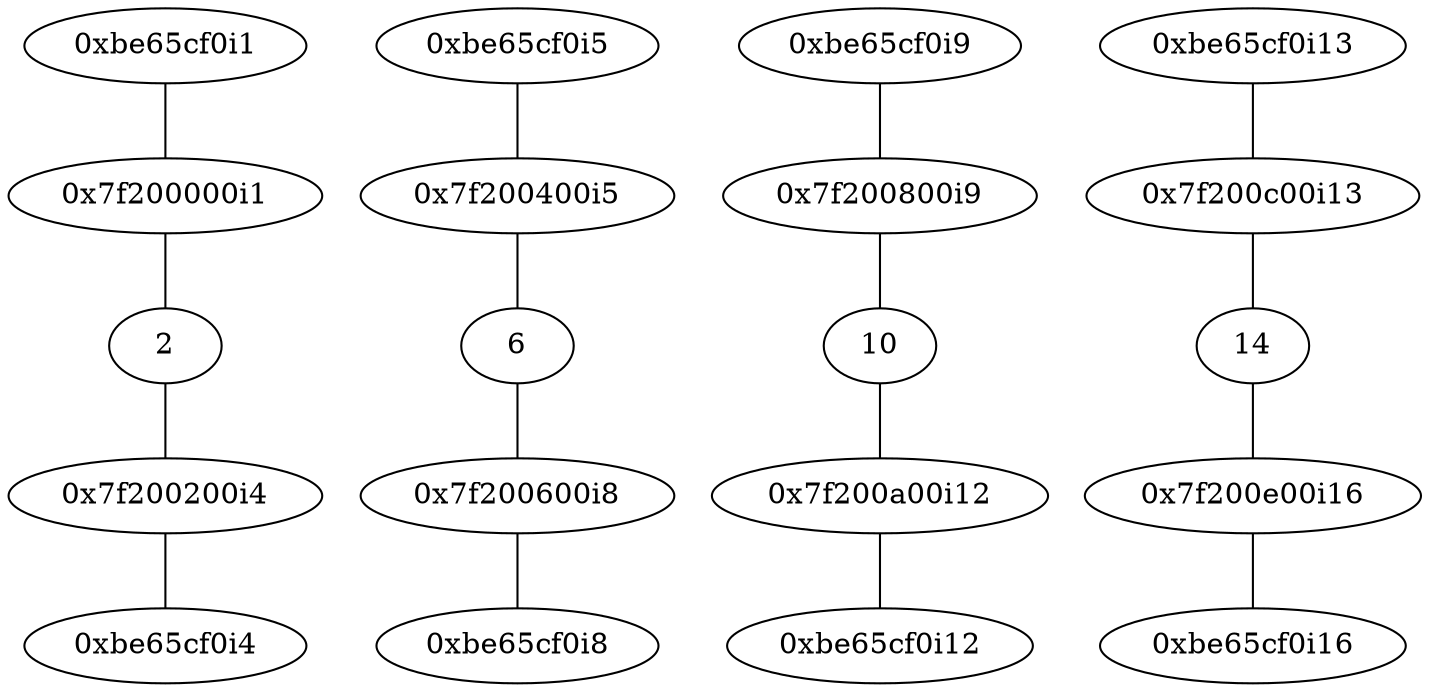strict graph "" {
	"0xbe65cf0i1" -- "0x7f200000i1";
	"0x7f200000i1" -- 2;
	2 -- "0x7f200200i4";
	"0x7f200200i4" -- "0xbe65cf0i4";
	"0xbe65cf0i5" -- "0x7f200400i5";
	"0x7f200400i5" -- 6;
	6 -- "0x7f200600i8";
	"0x7f200600i8" -- "0xbe65cf0i8";
	"0xbe65cf0i9" -- "0x7f200800i9";
	"0x7f200800i9" -- 10;
	10 -- "0x7f200a00i12";
	"0x7f200a00i12" -- "0xbe65cf0i12";
	"0xbe65cf0i13" -- "0x7f200c00i13";
	"0x7f200c00i13" -- 14;
	14 -- "0x7f200e00i16";
	"0x7f200e00i16" -- "0xbe65cf0i16";
}
